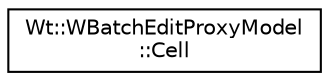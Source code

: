 digraph "Graphical Class Hierarchy"
{
 // LATEX_PDF_SIZE
  edge [fontname="Helvetica",fontsize="10",labelfontname="Helvetica",labelfontsize="10"];
  node [fontname="Helvetica",fontsize="10",shape=record];
  rankdir="LR";
  Node0 [label="Wt::WBatchEditProxyModel\l::Cell",height=0.2,width=0.4,color="black", fillcolor="white", style="filled",URL="$structWt_1_1WBatchEditProxyModel_1_1Cell.html",tooltip=" "];
}
